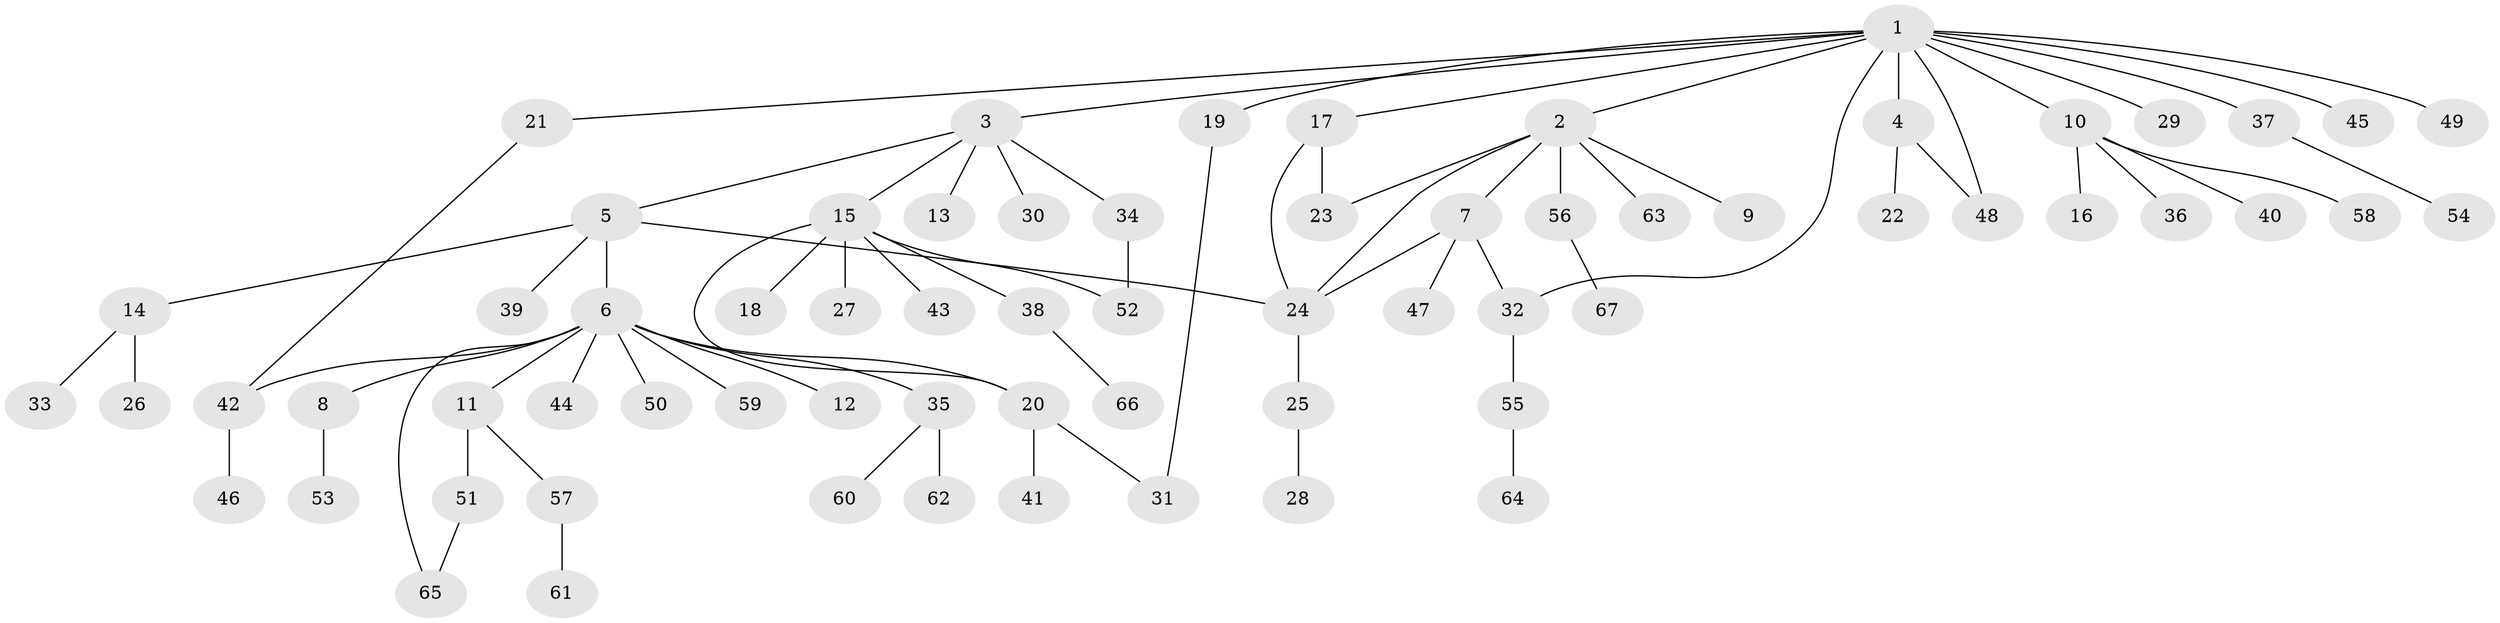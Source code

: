 // coarse degree distribution, {11: 0.025, 1: 0.725, 6: 0.025, 5: 0.075, 2: 0.125, 17: 0.025}
// Generated by graph-tools (version 1.1) at 2025/50/03/04/25 21:50:28]
// undirected, 67 vertices, 77 edges
graph export_dot {
graph [start="1"]
  node [color=gray90,style=filled];
  1;
  2;
  3;
  4;
  5;
  6;
  7;
  8;
  9;
  10;
  11;
  12;
  13;
  14;
  15;
  16;
  17;
  18;
  19;
  20;
  21;
  22;
  23;
  24;
  25;
  26;
  27;
  28;
  29;
  30;
  31;
  32;
  33;
  34;
  35;
  36;
  37;
  38;
  39;
  40;
  41;
  42;
  43;
  44;
  45;
  46;
  47;
  48;
  49;
  50;
  51;
  52;
  53;
  54;
  55;
  56;
  57;
  58;
  59;
  60;
  61;
  62;
  63;
  64;
  65;
  66;
  67;
  1 -- 2;
  1 -- 3;
  1 -- 4;
  1 -- 10;
  1 -- 17;
  1 -- 19;
  1 -- 21;
  1 -- 29;
  1 -- 32;
  1 -- 37;
  1 -- 45;
  1 -- 48;
  1 -- 49;
  2 -- 7;
  2 -- 9;
  2 -- 23;
  2 -- 24;
  2 -- 56;
  2 -- 63;
  3 -- 5;
  3 -- 13;
  3 -- 15;
  3 -- 30;
  3 -- 34;
  4 -- 22;
  4 -- 48;
  5 -- 6;
  5 -- 14;
  5 -- 24;
  5 -- 39;
  6 -- 8;
  6 -- 11;
  6 -- 12;
  6 -- 20;
  6 -- 35;
  6 -- 42;
  6 -- 44;
  6 -- 50;
  6 -- 59;
  6 -- 65;
  7 -- 24;
  7 -- 32;
  7 -- 47;
  8 -- 53;
  10 -- 16;
  10 -- 36;
  10 -- 40;
  10 -- 58;
  11 -- 51;
  11 -- 57;
  14 -- 26;
  14 -- 33;
  15 -- 18;
  15 -- 20;
  15 -- 27;
  15 -- 38;
  15 -- 43;
  15 -- 52;
  17 -- 23;
  17 -- 24;
  19 -- 31;
  20 -- 31;
  20 -- 41;
  21 -- 42;
  24 -- 25;
  25 -- 28;
  32 -- 55;
  34 -- 52;
  35 -- 60;
  35 -- 62;
  37 -- 54;
  38 -- 66;
  42 -- 46;
  51 -- 65;
  55 -- 64;
  56 -- 67;
  57 -- 61;
}
